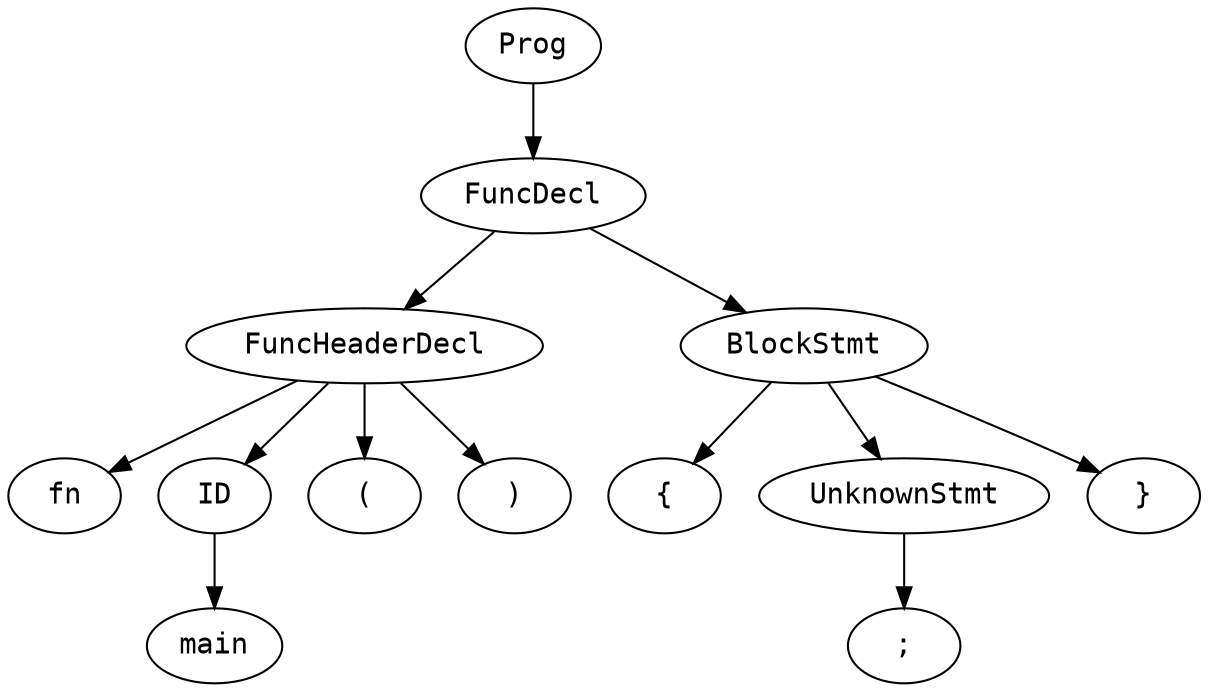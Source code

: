 digraph AST {
    node [shape=ellipse, fontname="Courier"]

    // define nodes
    Prog0[label = "Prog"]
    FuncDecl1[label = "FuncDecl"]
    FuncHeaderDecl2[label = "FuncHeaderDecl"]
    fn3[label = "fn"]
    ID4[label = "ID"]
    main5[label = "main"]
    LPAREN6[label = "("]
    RPAREN7[label = ")"]
    BlockStmt8[label = "BlockStmt"]
    LBRACE9[label = "{"]
    UnknownStmt11[label = "UnknownStmt"]
    SEMICOLON12[label = ";"]
    RBRACE10[label = "}"]

    // define edges
    Prog0 -> FuncDecl1
    FuncDecl1 -> FuncHeaderDecl2
    FuncDecl1 -> BlockStmt8
    FuncHeaderDecl2 -> fn3
    FuncHeaderDecl2 -> ID4
    ID4 -> main5
    FuncHeaderDecl2 -> LPAREN6
    FuncHeaderDecl2 -> RPAREN7
    BlockStmt8 -> LBRACE9
    UnknownStmt11 -> SEMICOLON12
    BlockStmt8 -> UnknownStmt11
    BlockStmt8 -> RBRACE10

}
